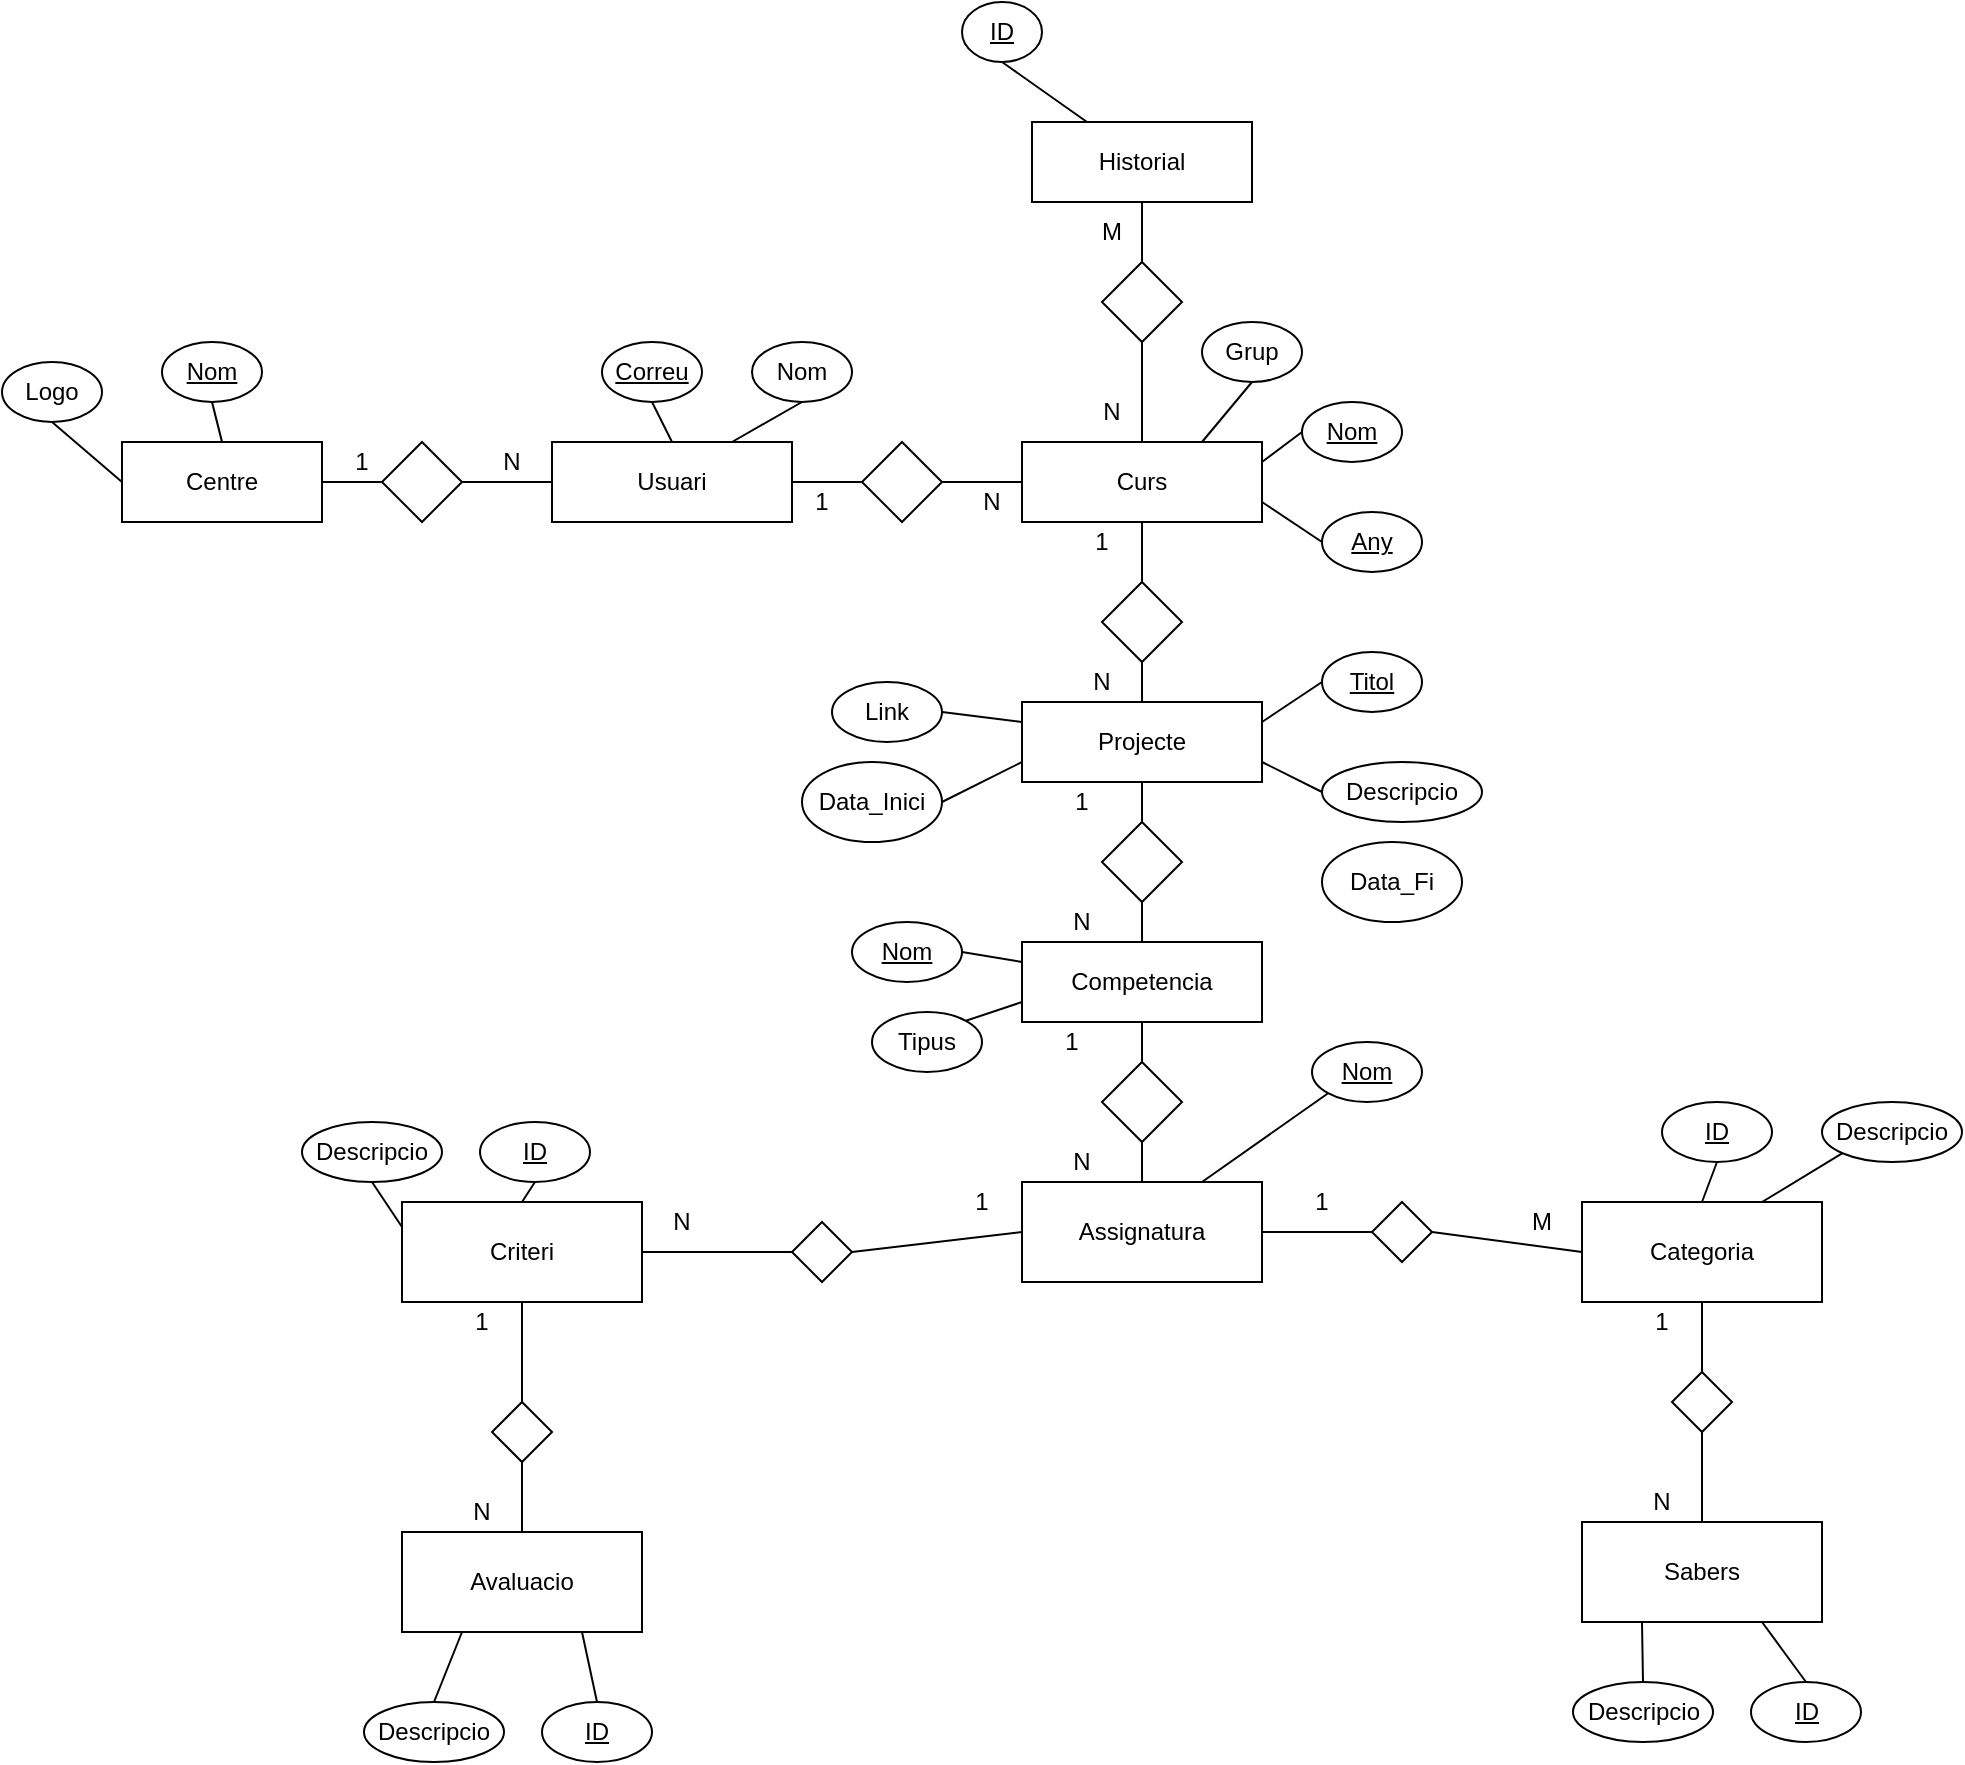 <mxfile version="24.7.17">
  <diagram name="Página-1" id="AopMpQJF8iIRznB7bOwr">
    <mxGraphModel grid="1" page="1" gridSize="10" guides="1" tooltips="1" connect="1" arrows="1" fold="1" pageScale="1" pageWidth="827" pageHeight="1169" math="0" shadow="0">
      <root>
        <mxCell id="0" />
        <mxCell id="1" parent="0" />
        <mxCell id="ZLKex6Dz4Ec29k2ysHHN-1" value="Centre" style="rounded=0;whiteSpace=wrap;html=1;" vertex="1" parent="1">
          <mxGeometry x="30" y="40" width="100" height="40" as="geometry" />
        </mxCell>
        <mxCell id="ZLKex6Dz4Ec29k2ysHHN-2" value="Curs" style="rounded=0;whiteSpace=wrap;html=1;" vertex="1" parent="1">
          <mxGeometry x="480" y="40" width="120" height="40" as="geometry" />
        </mxCell>
        <mxCell id="ZLKex6Dz4Ec29k2ysHHN-3" value="Projecte" style="rounded=0;whiteSpace=wrap;html=1;" vertex="1" parent="1">
          <mxGeometry x="480" y="170" width="120" height="40" as="geometry" />
        </mxCell>
        <mxCell id="ZLKex6Dz4Ec29k2ysHHN-4" value="Competencia" style="rounded=0;whiteSpace=wrap;html=1;" vertex="1" parent="1">
          <mxGeometry x="480" y="290" width="120" height="40" as="geometry" />
        </mxCell>
        <mxCell id="ZLKex6Dz4Ec29k2ysHHN-5" value="Assignatura" style="rounded=0;whiteSpace=wrap;html=1;" vertex="1" parent="1">
          <mxGeometry x="480" y="410" width="120" height="50" as="geometry" />
        </mxCell>
        <mxCell id="ZLKex6Dz4Ec29k2ysHHN-6" value="Criteri" style="rounded=0;whiteSpace=wrap;html=1;" vertex="1" parent="1">
          <mxGeometry x="170" y="420" width="120" height="50" as="geometry" />
        </mxCell>
        <mxCell id="ZLKex6Dz4Ec29k2ysHHN-7" value="Categoria" style="rounded=0;whiteSpace=wrap;html=1;" vertex="1" parent="1">
          <mxGeometry x="760" y="420" width="120" height="50" as="geometry" />
        </mxCell>
        <mxCell id="ZLKex6Dz4Ec29k2ysHHN-9" value="Avaluacio" style="rounded=0;whiteSpace=wrap;html=1;" vertex="1" parent="1">
          <mxGeometry x="170" y="585" width="120" height="50" as="geometry" />
        </mxCell>
        <mxCell id="ZLKex6Dz4Ec29k2ysHHN-10" value="Sabers" style="rounded=0;whiteSpace=wrap;html=1;" vertex="1" parent="1">
          <mxGeometry x="760" y="580" width="120" height="50" as="geometry" />
        </mxCell>
        <mxCell id="ZLKex6Dz4Ec29k2ysHHN-11" value="" style="rhombus;whiteSpace=wrap;html=1;" vertex="1" parent="1">
          <mxGeometry x="520" y="110" width="40" height="40" as="geometry" />
        </mxCell>
        <mxCell id="ZLKex6Dz4Ec29k2ysHHN-12" value="" style="endArrow=none;html=1;rounded=0;entryX=0.5;entryY=1;entryDx=0;entryDy=0;exitX=0.5;exitY=0;exitDx=0;exitDy=0;" edge="1" parent="1" source="ZLKex6Dz4Ec29k2ysHHN-11" target="ZLKex6Dz4Ec29k2ysHHN-2">
          <mxGeometry width="50" height="50" relative="1" as="geometry">
            <mxPoint x="440" y="160" as="sourcePoint" />
            <mxPoint x="490" y="110" as="targetPoint" />
          </mxGeometry>
        </mxCell>
        <mxCell id="ZLKex6Dz4Ec29k2ysHHN-13" value="" style="endArrow=none;html=1;rounded=0;entryX=0.5;entryY=1;entryDx=0;entryDy=0;exitX=0.5;exitY=0;exitDx=0;exitDy=0;" edge="1" parent="1" source="ZLKex6Dz4Ec29k2ysHHN-3" target="ZLKex6Dz4Ec29k2ysHHN-11">
          <mxGeometry width="50" height="50" relative="1" as="geometry">
            <mxPoint x="440" y="160" as="sourcePoint" />
            <mxPoint x="490" y="110" as="targetPoint" />
            <Array as="points">
              <mxPoint x="540" y="160" />
            </Array>
          </mxGeometry>
        </mxCell>
        <mxCell id="ZLKex6Dz4Ec29k2ysHHN-14" value="" style="rhombus;whiteSpace=wrap;html=1;" vertex="1" parent="1">
          <mxGeometry x="520" y="230" width="40" height="40" as="geometry" />
        </mxCell>
        <mxCell id="ZLKex6Dz4Ec29k2ysHHN-15" value="" style="endArrow=none;html=1;rounded=0;entryX=0.5;entryY=1;entryDx=0;entryDy=0;exitX=0.5;exitY=0;exitDx=0;exitDy=0;" edge="1" parent="1" source="ZLKex6Dz4Ec29k2ysHHN-14" target="ZLKex6Dz4Ec29k2ysHHN-3">
          <mxGeometry width="50" height="50" relative="1" as="geometry">
            <mxPoint x="550" y="180" as="sourcePoint" />
            <mxPoint x="550" y="150" as="targetPoint" />
            <Array as="points">
              <mxPoint x="540" y="230" />
            </Array>
          </mxGeometry>
        </mxCell>
        <mxCell id="ZLKex6Dz4Ec29k2ysHHN-16" value="" style="endArrow=none;html=1;rounded=0;entryX=0.5;entryY=1;entryDx=0;entryDy=0;exitX=0.5;exitY=0;exitDx=0;exitDy=0;" edge="1" parent="1" source="ZLKex6Dz4Ec29k2ysHHN-4" target="ZLKex6Dz4Ec29k2ysHHN-14">
          <mxGeometry width="50" height="50" relative="1" as="geometry">
            <mxPoint x="440" y="230" as="sourcePoint" />
            <mxPoint x="490" y="180" as="targetPoint" />
          </mxGeometry>
        </mxCell>
        <mxCell id="ZLKex6Dz4Ec29k2ysHHN-17" value="" style="rhombus;whiteSpace=wrap;html=1;" vertex="1" parent="1">
          <mxGeometry x="520" y="350" width="40" height="40" as="geometry" />
        </mxCell>
        <mxCell id="ZLKex6Dz4Ec29k2ysHHN-18" value="" style="endArrow=none;html=1;rounded=0;entryX=0.5;entryY=1;entryDx=0;entryDy=0;exitX=0.5;exitY=0;exitDx=0;exitDy=0;" edge="1" parent="1" source="ZLKex6Dz4Ec29k2ysHHN-17" target="ZLKex6Dz4Ec29k2ysHHN-4">
          <mxGeometry width="50" height="50" relative="1" as="geometry">
            <mxPoint x="440" y="440" as="sourcePoint" />
            <mxPoint x="490" y="390" as="targetPoint" />
          </mxGeometry>
        </mxCell>
        <mxCell id="ZLKex6Dz4Ec29k2ysHHN-19" value="" style="endArrow=none;html=1;rounded=0;entryX=0.5;entryY=1;entryDx=0;entryDy=0;exitX=0.5;exitY=0;exitDx=0;exitDy=0;" edge="1" parent="1" source="ZLKex6Dz4Ec29k2ysHHN-5" target="ZLKex6Dz4Ec29k2ysHHN-17">
          <mxGeometry width="50" height="50" relative="1" as="geometry">
            <mxPoint x="440" y="440" as="sourcePoint" />
            <mxPoint x="490" y="390" as="targetPoint" />
          </mxGeometry>
        </mxCell>
        <mxCell id="ZLKex6Dz4Ec29k2ysHHN-20" value="" style="rhombus;whiteSpace=wrap;html=1;" vertex="1" parent="1">
          <mxGeometry x="365" y="430" width="30" height="30" as="geometry" />
        </mxCell>
        <mxCell id="ZLKex6Dz4Ec29k2ysHHN-21" value="" style="endArrow=none;html=1;rounded=0;entryX=0;entryY=0.5;entryDx=0;entryDy=0;exitX=1;exitY=0.5;exitDx=0;exitDy=0;" edge="1" parent="1" source="ZLKex6Dz4Ec29k2ysHHN-20" target="ZLKex6Dz4Ec29k2ysHHN-5">
          <mxGeometry width="50" height="50" relative="1" as="geometry">
            <mxPoint x="440" y="510" as="sourcePoint" />
            <mxPoint x="490" y="460" as="targetPoint" />
          </mxGeometry>
        </mxCell>
        <mxCell id="ZLKex6Dz4Ec29k2ysHHN-22" value="" style="endArrow=none;html=1;rounded=0;entryX=0;entryY=0.5;entryDx=0;entryDy=0;exitX=1;exitY=0.5;exitDx=0;exitDy=0;" edge="1" parent="1" source="ZLKex6Dz4Ec29k2ysHHN-6" target="ZLKex6Dz4Ec29k2ysHHN-20">
          <mxGeometry width="50" height="50" relative="1" as="geometry">
            <mxPoint x="440" y="510" as="sourcePoint" />
            <mxPoint x="490" y="460" as="targetPoint" />
          </mxGeometry>
        </mxCell>
        <mxCell id="ZLKex6Dz4Ec29k2ysHHN-24" value="" style="endArrow=none;html=1;rounded=0;entryX=0.5;entryY=1;entryDx=0;entryDy=0;exitX=0.5;exitY=0;exitDx=0;exitDy=0;" edge="1" parent="1" source="ZLKex6Dz4Ec29k2ysHHN-25" target="ZLKex6Dz4Ec29k2ysHHN-6">
          <mxGeometry width="50" height="50" relative="1" as="geometry">
            <mxPoint x="290" y="590" as="sourcePoint" />
            <mxPoint x="340" y="540" as="targetPoint" />
          </mxGeometry>
        </mxCell>
        <mxCell id="ZLKex6Dz4Ec29k2ysHHN-25" value="" style="rhombus;whiteSpace=wrap;html=1;" vertex="1" parent="1">
          <mxGeometry x="215" y="520" width="30" height="30" as="geometry" />
        </mxCell>
        <mxCell id="ZLKex6Dz4Ec29k2ysHHN-26" value="" style="endArrow=none;html=1;rounded=0;entryX=0.5;entryY=1;entryDx=0;entryDy=0;exitX=0.5;exitY=0;exitDx=0;exitDy=0;" edge="1" parent="1" source="ZLKex6Dz4Ec29k2ysHHN-9" target="ZLKex6Dz4Ec29k2ysHHN-25">
          <mxGeometry width="50" height="50" relative="1" as="geometry">
            <mxPoint x="290" y="590" as="sourcePoint" />
            <mxPoint x="340" y="540" as="targetPoint" />
          </mxGeometry>
        </mxCell>
        <mxCell id="ZLKex6Dz4Ec29k2ysHHN-27" value="" style="rhombus;whiteSpace=wrap;html=1;" vertex="1" parent="1">
          <mxGeometry x="805" y="505" width="30" height="30" as="geometry" />
        </mxCell>
        <mxCell id="ZLKex6Dz4Ec29k2ysHHN-28" value="" style="endArrow=none;html=1;rounded=0;entryX=0.5;entryY=1;entryDx=0;entryDy=0;exitX=0.5;exitY=0;exitDx=0;exitDy=0;" edge="1" parent="1" source="ZLKex6Dz4Ec29k2ysHHN-27" target="ZLKex6Dz4Ec29k2ysHHN-7">
          <mxGeometry width="50" height="50" relative="1" as="geometry">
            <mxPoint x="540" y="590" as="sourcePoint" />
            <mxPoint x="590" y="540" as="targetPoint" />
          </mxGeometry>
        </mxCell>
        <mxCell id="ZLKex6Dz4Ec29k2ysHHN-29" value="" style="endArrow=none;html=1;rounded=0;entryX=0.5;entryY=1;entryDx=0;entryDy=0;exitX=0.5;exitY=0;exitDx=0;exitDy=0;" edge="1" parent="1" source="ZLKex6Dz4Ec29k2ysHHN-10" target="ZLKex6Dz4Ec29k2ysHHN-27">
          <mxGeometry width="50" height="50" relative="1" as="geometry">
            <mxPoint x="540" y="590" as="sourcePoint" />
            <mxPoint x="590" y="540" as="targetPoint" />
          </mxGeometry>
        </mxCell>
        <mxCell id="ZLKex6Dz4Ec29k2ysHHN-30" value="1" style="text;html=1;align=center;verticalAlign=middle;whiteSpace=wrap;rounded=0;" vertex="1" parent="1">
          <mxGeometry x="500" y="80" width="40" height="20" as="geometry" />
        </mxCell>
        <mxCell id="ZLKex6Dz4Ec29k2ysHHN-31" value="N" style="text;html=1;align=center;verticalAlign=middle;whiteSpace=wrap;rounded=0;" vertex="1" parent="1">
          <mxGeometry x="500" y="150" width="40" height="20" as="geometry" />
        </mxCell>
        <mxCell id="ZLKex6Dz4Ec29k2ysHHN-32" value="1" style="text;html=1;align=center;verticalAlign=middle;whiteSpace=wrap;rounded=0;" vertex="1" parent="1">
          <mxGeometry x="490" y="210" width="40" height="20" as="geometry" />
        </mxCell>
        <mxCell id="ZLKex6Dz4Ec29k2ysHHN-33" value="N" style="text;html=1;align=center;verticalAlign=middle;whiteSpace=wrap;rounded=0;" vertex="1" parent="1">
          <mxGeometry x="490" y="270" width="40" height="20" as="geometry" />
        </mxCell>
        <mxCell id="ZLKex6Dz4Ec29k2ysHHN-34" value="1" style="text;html=1;align=center;verticalAlign=middle;whiteSpace=wrap;rounded=0;" vertex="1" parent="1">
          <mxGeometry x="485" y="330" width="40" height="20" as="geometry" />
        </mxCell>
        <mxCell id="ZLKex6Dz4Ec29k2ysHHN-35" value="N" style="text;html=1;align=center;verticalAlign=middle;whiteSpace=wrap;rounded=0;" vertex="1" parent="1">
          <mxGeometry x="490" y="390" width="40" height="20" as="geometry" />
        </mxCell>
        <mxCell id="ZLKex6Dz4Ec29k2ysHHN-36" value="1" style="text;html=1;align=center;verticalAlign=middle;whiteSpace=wrap;rounded=0;" vertex="1" parent="1">
          <mxGeometry x="440" y="410" width="40" height="20" as="geometry" />
        </mxCell>
        <mxCell id="ZLKex6Dz4Ec29k2ysHHN-37" value="N" style="text;html=1;align=center;verticalAlign=middle;whiteSpace=wrap;rounded=0;" vertex="1" parent="1">
          <mxGeometry x="290" y="420" width="40" height="20" as="geometry" />
        </mxCell>
        <mxCell id="ZLKex6Dz4Ec29k2ysHHN-38" value="M" style="text;html=1;align=center;verticalAlign=middle;whiteSpace=wrap;rounded=0;" vertex="1" parent="1">
          <mxGeometry x="720" y="420" width="40" height="20" as="geometry" />
        </mxCell>
        <mxCell id="ZLKex6Dz4Ec29k2ysHHN-39" value="1" style="text;html=1;align=center;verticalAlign=middle;whiteSpace=wrap;rounded=0;" vertex="1" parent="1">
          <mxGeometry x="780" y="470" width="40" height="20" as="geometry" />
        </mxCell>
        <mxCell id="ZLKex6Dz4Ec29k2ysHHN-40" value="N" style="text;html=1;align=center;verticalAlign=middle;whiteSpace=wrap;rounded=0;" vertex="1" parent="1">
          <mxGeometry x="780" y="560" width="40" height="20" as="geometry" />
        </mxCell>
        <mxCell id="ZLKex6Dz4Ec29k2ysHHN-41" value="N" style="text;html=1;align=center;verticalAlign=middle;whiteSpace=wrap;rounded=0;" vertex="1" parent="1">
          <mxGeometry x="190" y="565" width="40" height="20" as="geometry" />
        </mxCell>
        <mxCell id="ZLKex6Dz4Ec29k2ysHHN-42" value="1" style="text;html=1;align=center;verticalAlign=middle;whiteSpace=wrap;rounded=0;" vertex="1" parent="1">
          <mxGeometry x="190" y="470" width="40" height="20" as="geometry" />
        </mxCell>
        <mxCell id="ZLKex6Dz4Ec29k2ysHHN-43" value="&lt;u&gt;Nom&lt;/u&gt;" style="ellipse;whiteSpace=wrap;html=1;" vertex="1" parent="1">
          <mxGeometry x="620" y="20" width="50" height="30" as="geometry" />
        </mxCell>
        <mxCell id="ZLKex6Dz4Ec29k2ysHHN-44" value="&lt;u&gt;Any&lt;/u&gt;" style="ellipse;whiteSpace=wrap;html=1;" vertex="1" parent="1">
          <mxGeometry x="630" y="75" width="50" height="30" as="geometry" />
        </mxCell>
        <mxCell id="ZLKex6Dz4Ec29k2ysHHN-45" value="&lt;u&gt;Titol&lt;/u&gt;" style="ellipse;whiteSpace=wrap;html=1;" vertex="1" parent="1">
          <mxGeometry x="630" y="145" width="50" height="30" as="geometry" />
        </mxCell>
        <mxCell id="ZLKex6Dz4Ec29k2ysHHN-46" value="Descripcio" style="ellipse;whiteSpace=wrap;html=1;" vertex="1" parent="1">
          <mxGeometry x="630" y="200" width="80" height="30" as="geometry" />
        </mxCell>
        <mxCell id="ZLKex6Dz4Ec29k2ysHHN-47" value="Link" style="ellipse;whiteSpace=wrap;html=1;" vertex="1" parent="1">
          <mxGeometry x="385" y="160" width="55" height="30" as="geometry" />
        </mxCell>
        <mxCell id="ZLKex6Dz4Ec29k2ysHHN-48" value="Data_Inici" style="ellipse;whiteSpace=wrap;html=1;" vertex="1" parent="1">
          <mxGeometry x="370" y="200" width="70" height="40" as="geometry" />
        </mxCell>
        <mxCell id="ZLKex6Dz4Ec29k2ysHHN-49" value="Data_Fi" style="ellipse;whiteSpace=wrap;html=1;" vertex="1" parent="1">
          <mxGeometry x="630" y="240" width="70" height="40" as="geometry" />
        </mxCell>
        <mxCell id="ZLKex6Dz4Ec29k2ysHHN-50" value="&lt;u&gt;Nom&lt;/u&gt;" style="ellipse;whiteSpace=wrap;html=1;" vertex="1" parent="1">
          <mxGeometry x="395" y="280" width="55" height="30" as="geometry" />
        </mxCell>
        <mxCell id="ZLKex6Dz4Ec29k2ysHHN-51" value="Usuari" style="rounded=0;whiteSpace=wrap;html=1;" vertex="1" parent="1">
          <mxGeometry x="245" y="40" width="120" height="40" as="geometry" />
        </mxCell>
        <mxCell id="ZLKex6Dz4Ec29k2ysHHN-52" value="&lt;u&gt;Correu&lt;/u&gt;" style="ellipse;whiteSpace=wrap;html=1;" vertex="1" parent="1">
          <mxGeometry x="270" y="-10" width="50" height="30" as="geometry" />
        </mxCell>
        <mxCell id="ZLKex6Dz4Ec29k2ysHHN-53" value="Nom" style="ellipse;whiteSpace=wrap;html=1;" vertex="1" parent="1">
          <mxGeometry x="345" y="-10" width="50" height="30" as="geometry" />
        </mxCell>
        <mxCell id="ZLKex6Dz4Ec29k2ysHHN-54" value="" style="rhombus;whiteSpace=wrap;html=1;" vertex="1" parent="1">
          <mxGeometry x="400" y="40" width="40" height="40" as="geometry" />
        </mxCell>
        <mxCell id="ZLKex6Dz4Ec29k2ysHHN-55" value="" style="endArrow=none;html=1;rounded=0;entryX=1;entryY=0.5;entryDx=0;entryDy=0;exitX=0;exitY=0.5;exitDx=0;exitDy=0;" edge="1" parent="1" source="ZLKex6Dz4Ec29k2ysHHN-54" target="ZLKex6Dz4Ec29k2ysHHN-51">
          <mxGeometry width="50" height="50" relative="1" as="geometry">
            <mxPoint x="440" y="110" as="sourcePoint" />
            <mxPoint x="490" y="60" as="targetPoint" />
          </mxGeometry>
        </mxCell>
        <mxCell id="ZLKex6Dz4Ec29k2ysHHN-56" value="" style="endArrow=none;html=1;rounded=0;entryX=1;entryY=0.5;entryDx=0;entryDy=0;exitX=0;exitY=0.5;exitDx=0;exitDy=0;" edge="1" parent="1" source="ZLKex6Dz4Ec29k2ysHHN-2" target="ZLKex6Dz4Ec29k2ysHHN-54">
          <mxGeometry width="50" height="50" relative="1" as="geometry">
            <mxPoint x="440" y="110" as="sourcePoint" />
            <mxPoint x="490" y="60" as="targetPoint" />
          </mxGeometry>
        </mxCell>
        <mxCell id="ZLKex6Dz4Ec29k2ysHHN-57" value="1" style="text;html=1;align=center;verticalAlign=middle;whiteSpace=wrap;rounded=0;" vertex="1" parent="1">
          <mxGeometry x="360" y="60" width="40" height="20" as="geometry" />
        </mxCell>
        <mxCell id="ZLKex6Dz4Ec29k2ysHHN-58" value="N" style="text;html=1;align=center;verticalAlign=middle;whiteSpace=wrap;rounded=0;" vertex="1" parent="1">
          <mxGeometry x="445" y="60" width="40" height="20" as="geometry" />
        </mxCell>
        <mxCell id="ZLKex6Dz4Ec29k2ysHHN-59" value="Tipus" style="ellipse;whiteSpace=wrap;html=1;" vertex="1" parent="1">
          <mxGeometry x="405" y="325" width="55" height="30" as="geometry" />
        </mxCell>
        <mxCell id="ZLKex6Dz4Ec29k2ysHHN-60" value="&lt;u&gt;Nom&lt;/u&gt;" style="ellipse;whiteSpace=wrap;html=1;" vertex="1" parent="1">
          <mxGeometry x="625" y="340" width="55" height="30" as="geometry" />
        </mxCell>
        <mxCell id="ZLKex6Dz4Ec29k2ysHHN-61" value="&lt;u&gt;ID&lt;/u&gt;" style="ellipse;whiteSpace=wrap;html=1;" vertex="1" parent="1">
          <mxGeometry x="209" y="380" width="55" height="30" as="geometry" />
        </mxCell>
        <mxCell id="ZLKex6Dz4Ec29k2ysHHN-62" value="Descripcio" style="ellipse;whiteSpace=wrap;html=1;" vertex="1" parent="1">
          <mxGeometry x="120" y="380" width="70" height="30" as="geometry" />
        </mxCell>
        <mxCell id="ZLKex6Dz4Ec29k2ysHHN-63" value="&lt;u&gt;ID&lt;/u&gt;" style="ellipse;whiteSpace=wrap;html=1;" vertex="1" parent="1">
          <mxGeometry x="800" y="370" width="55" height="30" as="geometry" />
        </mxCell>
        <mxCell id="ZLKex6Dz4Ec29k2ysHHN-64" value="Descripcio" style="ellipse;whiteSpace=wrap;html=1;" vertex="1" parent="1">
          <mxGeometry x="880" y="370" width="70" height="30" as="geometry" />
        </mxCell>
        <mxCell id="ZLKex6Dz4Ec29k2ysHHN-65" value="&lt;u&gt;ID&lt;/u&gt;" style="ellipse;whiteSpace=wrap;html=1;" vertex="1" parent="1">
          <mxGeometry x="240" y="670" width="55" height="30" as="geometry" />
        </mxCell>
        <mxCell id="ZLKex6Dz4Ec29k2ysHHN-66" value="Descripcio" style="ellipse;whiteSpace=wrap;html=1;" vertex="1" parent="1">
          <mxGeometry x="151" y="670" width="70" height="30" as="geometry" />
        </mxCell>
        <mxCell id="ZLKex6Dz4Ec29k2ysHHN-67" value="&lt;u&gt;ID&lt;/u&gt;" style="ellipse;whiteSpace=wrap;html=1;" vertex="1" parent="1">
          <mxGeometry x="844.5" y="660" width="55" height="30" as="geometry" />
        </mxCell>
        <mxCell id="ZLKex6Dz4Ec29k2ysHHN-68" value="Descripcio" style="ellipse;whiteSpace=wrap;html=1;" vertex="1" parent="1">
          <mxGeometry x="755.5" y="660" width="70" height="30" as="geometry" />
        </mxCell>
        <mxCell id="ZLKex6Dz4Ec29k2ysHHN-69" value="" style="endArrow=none;html=1;rounded=0;entryX=0.5;entryY=1;entryDx=0;entryDy=0;exitX=0.5;exitY=0;exitDx=0;exitDy=0;" edge="1" parent="1" source="ZLKex6Dz4Ec29k2ysHHN-51" target="ZLKex6Dz4Ec29k2ysHHN-52">
          <mxGeometry width="50" height="50" relative="1" as="geometry">
            <mxPoint x="440" y="40" as="sourcePoint" />
            <mxPoint x="490" y="-10" as="targetPoint" />
          </mxGeometry>
        </mxCell>
        <mxCell id="ZLKex6Dz4Ec29k2ysHHN-70" value="" style="endArrow=none;html=1;rounded=0;entryX=0.5;entryY=1;entryDx=0;entryDy=0;exitX=0.75;exitY=0;exitDx=0;exitDy=0;" edge="1" parent="1" source="ZLKex6Dz4Ec29k2ysHHN-51" target="ZLKex6Dz4Ec29k2ysHHN-53">
          <mxGeometry width="50" height="50" relative="1" as="geometry">
            <mxPoint x="440" y="40" as="sourcePoint" />
            <mxPoint x="490" y="-10" as="targetPoint" />
          </mxGeometry>
        </mxCell>
        <mxCell id="ZLKex6Dz4Ec29k2ysHHN-71" value="" style="endArrow=none;html=1;rounded=0;entryX=0;entryY=0.5;entryDx=0;entryDy=0;exitX=1;exitY=0.25;exitDx=0;exitDy=0;" edge="1" parent="1" source="ZLKex6Dz4Ec29k2ysHHN-2" target="ZLKex6Dz4Ec29k2ysHHN-43">
          <mxGeometry width="50" height="50" relative="1" as="geometry">
            <mxPoint x="440" y="180" as="sourcePoint" />
            <mxPoint x="490" y="130" as="targetPoint" />
          </mxGeometry>
        </mxCell>
        <mxCell id="ZLKex6Dz4Ec29k2ysHHN-72" value="" style="endArrow=none;html=1;rounded=0;entryX=0;entryY=0.5;entryDx=0;entryDy=0;exitX=1;exitY=0.75;exitDx=0;exitDy=0;" edge="1" parent="1" source="ZLKex6Dz4Ec29k2ysHHN-2" target="ZLKex6Dz4Ec29k2ysHHN-44">
          <mxGeometry width="50" height="50" relative="1" as="geometry">
            <mxPoint x="440" y="180" as="sourcePoint" />
            <mxPoint x="490" y="130" as="targetPoint" />
          </mxGeometry>
        </mxCell>
        <mxCell id="ZLKex6Dz4Ec29k2ysHHN-73" value="" style="endArrow=none;html=1;rounded=0;entryX=0;entryY=0.5;entryDx=0;entryDy=0;exitX=1;exitY=0.25;exitDx=0;exitDy=0;" edge="1" parent="1" source="ZLKex6Dz4Ec29k2ysHHN-3" target="ZLKex6Dz4Ec29k2ysHHN-45">
          <mxGeometry width="50" height="50" relative="1" as="geometry">
            <mxPoint x="440" y="180" as="sourcePoint" />
            <mxPoint x="490" y="130" as="targetPoint" />
          </mxGeometry>
        </mxCell>
        <mxCell id="ZLKex6Dz4Ec29k2ysHHN-74" value="Grup" style="ellipse;whiteSpace=wrap;html=1;" vertex="1" parent="1">
          <mxGeometry x="570" y="-20" width="50" height="30" as="geometry" />
        </mxCell>
        <mxCell id="ZLKex6Dz4Ec29k2ysHHN-75" value="" style="endArrow=none;html=1;rounded=0;entryX=0.5;entryY=1;entryDx=0;entryDy=0;exitX=0.75;exitY=0;exitDx=0;exitDy=0;" edge="1" parent="1" source="ZLKex6Dz4Ec29k2ysHHN-2" target="ZLKex6Dz4Ec29k2ysHHN-74">
          <mxGeometry width="50" height="50" relative="1" as="geometry">
            <mxPoint x="440" y="180" as="sourcePoint" />
            <mxPoint x="490" y="130" as="targetPoint" />
          </mxGeometry>
        </mxCell>
        <mxCell id="ZLKex6Dz4Ec29k2ysHHN-76" value="" style="rhombus;whiteSpace=wrap;html=1;" vertex="1" parent="1">
          <mxGeometry x="160" y="40" width="40" height="40" as="geometry" />
        </mxCell>
        <mxCell id="ZLKex6Dz4Ec29k2ysHHN-77" value="" style="endArrow=none;html=1;rounded=0;entryX=1;entryY=0.5;entryDx=0;entryDy=0;exitX=0;exitY=0.25;exitDx=0;exitDy=0;" edge="1" parent="1" source="ZLKex6Dz4Ec29k2ysHHN-3" target="ZLKex6Dz4Ec29k2ysHHN-47">
          <mxGeometry width="50" height="50" relative="1" as="geometry">
            <mxPoint x="440" y="250" as="sourcePoint" />
            <mxPoint x="490" y="200" as="targetPoint" />
          </mxGeometry>
        </mxCell>
        <mxCell id="ZLKex6Dz4Ec29k2ysHHN-78" value="" style="endArrow=none;html=1;rounded=0;entryX=0;entryY=0.5;entryDx=0;entryDy=0;exitX=1;exitY=0.75;exitDx=0;exitDy=0;" edge="1" parent="1" source="ZLKex6Dz4Ec29k2ysHHN-3" target="ZLKex6Dz4Ec29k2ysHHN-46">
          <mxGeometry width="50" height="50" relative="1" as="geometry">
            <mxPoint x="440" y="250" as="sourcePoint" />
            <mxPoint x="490" y="200" as="targetPoint" />
          </mxGeometry>
        </mxCell>
        <mxCell id="ZLKex6Dz4Ec29k2ysHHN-79" value="" style="endArrow=none;html=1;rounded=0;entryX=0;entryY=0.75;entryDx=0;entryDy=0;exitX=1;exitY=0.5;exitDx=0;exitDy=0;" edge="1" parent="1" source="ZLKex6Dz4Ec29k2ysHHN-48" target="ZLKex6Dz4Ec29k2ysHHN-3">
          <mxGeometry width="50" height="50" relative="1" as="geometry">
            <mxPoint x="440" y="320" as="sourcePoint" />
            <mxPoint x="490" y="270" as="targetPoint" />
          </mxGeometry>
        </mxCell>
        <mxCell id="ZLKex6Dz4Ec29k2ysHHN-80" value="" style="endArrow=none;html=1;rounded=0;entryX=0;entryY=1;entryDx=0;entryDy=0;exitX=0.75;exitY=0;exitDx=0;exitDy=0;" edge="1" parent="1" source="ZLKex6Dz4Ec29k2ysHHN-5" target="ZLKex6Dz4Ec29k2ysHHN-60">
          <mxGeometry width="50" height="50" relative="1" as="geometry">
            <mxPoint x="440" y="590" as="sourcePoint" />
            <mxPoint x="490" y="540" as="targetPoint" />
          </mxGeometry>
        </mxCell>
        <mxCell id="ZLKex6Dz4Ec29k2ysHHN-81" value="" style="endArrow=none;html=1;rounded=0;entryX=0.5;entryY=1;entryDx=0;entryDy=0;exitX=0;exitY=0.25;exitDx=0;exitDy=0;" edge="1" parent="1" source="ZLKex6Dz4Ec29k2ysHHN-6" target="ZLKex6Dz4Ec29k2ysHHN-62">
          <mxGeometry width="50" height="50" relative="1" as="geometry">
            <mxPoint x="290" y="480" as="sourcePoint" />
            <mxPoint x="340" y="430" as="targetPoint" />
          </mxGeometry>
        </mxCell>
        <mxCell id="ZLKex6Dz4Ec29k2ysHHN-82" value="" style="endArrow=none;html=1;rounded=0;entryX=0.5;entryY=1;entryDx=0;entryDy=0;exitX=0.5;exitY=0;exitDx=0;exitDy=0;" edge="1" parent="1" source="ZLKex6Dz4Ec29k2ysHHN-6" target="ZLKex6Dz4Ec29k2ysHHN-61">
          <mxGeometry width="50" height="50" relative="1" as="geometry">
            <mxPoint x="290" y="480" as="sourcePoint" />
            <mxPoint x="340" y="430" as="targetPoint" />
          </mxGeometry>
        </mxCell>
        <mxCell id="ZLKex6Dz4Ec29k2ysHHN-83" value="" style="endArrow=none;html=1;rounded=0;entryX=0.5;entryY=1;entryDx=0;entryDy=0;exitX=0.5;exitY=0;exitDx=0;exitDy=0;" edge="1" parent="1" source="ZLKex6Dz4Ec29k2ysHHN-7" target="ZLKex6Dz4Ec29k2ysHHN-63">
          <mxGeometry width="50" height="50" relative="1" as="geometry">
            <mxPoint x="540" y="480" as="sourcePoint" />
            <mxPoint x="590" y="430" as="targetPoint" />
          </mxGeometry>
        </mxCell>
        <mxCell id="ZLKex6Dz4Ec29k2ysHHN-84" value="" style="endArrow=none;html=1;rounded=0;entryX=0;entryY=1;entryDx=0;entryDy=0;exitX=0.75;exitY=0;exitDx=0;exitDy=0;" edge="1" parent="1" source="ZLKex6Dz4Ec29k2ysHHN-7" target="ZLKex6Dz4Ec29k2ysHHN-64">
          <mxGeometry width="50" height="50" relative="1" as="geometry">
            <mxPoint x="540" y="480" as="sourcePoint" />
            <mxPoint x="590" y="430" as="targetPoint" />
          </mxGeometry>
        </mxCell>
        <mxCell id="ZLKex6Dz4Ec29k2ysHHN-85" value="" style="endArrow=none;html=1;rounded=0;entryX=0.5;entryY=0;entryDx=0;entryDy=0;exitX=0.25;exitY=1;exitDx=0;exitDy=0;" edge="1" parent="1" source="ZLKex6Dz4Ec29k2ysHHN-9" target="ZLKex6Dz4Ec29k2ysHHN-66">
          <mxGeometry width="50" height="50" relative="1" as="geometry">
            <mxPoint x="290" y="610" as="sourcePoint" />
            <mxPoint x="340" y="560" as="targetPoint" />
          </mxGeometry>
        </mxCell>
        <mxCell id="ZLKex6Dz4Ec29k2ysHHN-86" value="" style="endArrow=none;html=1;rounded=0;entryX=1;entryY=0.5;entryDx=0;entryDy=0;exitX=0;exitY=0.5;exitDx=0;exitDy=0;" edge="1" parent="1" source="ZLKex6Dz4Ec29k2ysHHN-51" target="ZLKex6Dz4Ec29k2ysHHN-76">
          <mxGeometry width="50" height="50" relative="1" as="geometry">
            <mxPoint x="440" y="40" as="sourcePoint" />
            <mxPoint x="490" y="-10" as="targetPoint" />
          </mxGeometry>
        </mxCell>
        <mxCell id="ZLKex6Dz4Ec29k2ysHHN-87" value="" style="endArrow=none;html=1;rounded=0;entryX=1;entryY=0.5;entryDx=0;entryDy=0;exitX=0;exitY=0.5;exitDx=0;exitDy=0;" edge="1" parent="1" source="ZLKex6Dz4Ec29k2ysHHN-76" target="ZLKex6Dz4Ec29k2ysHHN-1">
          <mxGeometry width="50" height="50" relative="1" as="geometry">
            <mxPoint x="440" y="40" as="sourcePoint" />
            <mxPoint x="490" y="-10" as="targetPoint" />
          </mxGeometry>
        </mxCell>
        <mxCell id="ZLKex6Dz4Ec29k2ysHHN-88" value="" style="endArrow=none;html=1;rounded=0;entryX=0.75;entryY=1;entryDx=0;entryDy=0;exitX=0.5;exitY=0;exitDx=0;exitDy=0;" edge="1" parent="1" source="ZLKex6Dz4Ec29k2ysHHN-65" target="ZLKex6Dz4Ec29k2ysHHN-9">
          <mxGeometry width="50" height="50" relative="1" as="geometry">
            <mxPoint x="200" y="610" as="sourcePoint" />
            <mxPoint x="250" y="560" as="targetPoint" />
          </mxGeometry>
        </mxCell>
        <mxCell id="ZLKex6Dz4Ec29k2ysHHN-89" value="" style="endArrow=none;html=1;rounded=0;entryX=0.75;entryY=1;entryDx=0;entryDy=0;exitX=0.5;exitY=0;exitDx=0;exitDy=0;" edge="1" parent="1" source="ZLKex6Dz4Ec29k2ysHHN-67" target="ZLKex6Dz4Ec29k2ysHHN-10">
          <mxGeometry width="50" height="50" relative="1" as="geometry">
            <mxPoint x="700" y="610" as="sourcePoint" />
            <mxPoint x="750" y="560" as="targetPoint" />
          </mxGeometry>
        </mxCell>
        <mxCell id="ZLKex6Dz4Ec29k2ysHHN-91" value="" style="endArrow=none;html=1;rounded=0;entryX=0.25;entryY=1;entryDx=0;entryDy=0;exitX=0.5;exitY=0;exitDx=0;exitDy=0;" edge="1" parent="1" source="ZLKex6Dz4Ec29k2ysHHN-68" target="ZLKex6Dz4Ec29k2ysHHN-10">
          <mxGeometry width="50" height="50" relative="1" as="geometry">
            <mxPoint x="700" y="610" as="sourcePoint" />
            <mxPoint x="750" y="560" as="targetPoint" />
          </mxGeometry>
        </mxCell>
        <mxCell id="ZLKex6Dz4Ec29k2ysHHN-92" value="&lt;u&gt;Nom&lt;/u&gt;" style="ellipse;whiteSpace=wrap;html=1;" vertex="1" parent="1">
          <mxGeometry x="50" y="-10" width="50" height="30" as="geometry" />
        </mxCell>
        <mxCell id="ZLKex6Dz4Ec29k2ysHHN-93" value="Logo" style="ellipse;whiteSpace=wrap;html=1;" vertex="1" parent="1">
          <mxGeometry x="-30" width="50" height="30" as="geometry" />
        </mxCell>
        <mxCell id="ZLKex6Dz4Ec29k2ysHHN-94" value="" style="endArrow=none;html=1;rounded=0;entryX=0.5;entryY=1;entryDx=0;entryDy=0;exitX=0.5;exitY=0;exitDx=0;exitDy=0;" edge="1" parent="1" source="ZLKex6Dz4Ec29k2ysHHN-1" target="ZLKex6Dz4Ec29k2ysHHN-92">
          <mxGeometry width="50" height="50" relative="1" as="geometry">
            <mxPoint x="250" y="60" as="sourcePoint" />
            <mxPoint x="300" y="10" as="targetPoint" />
          </mxGeometry>
        </mxCell>
        <mxCell id="ZLKex6Dz4Ec29k2ysHHN-95" value="" style="endArrow=none;html=1;rounded=0;entryX=0.5;entryY=1;entryDx=0;entryDy=0;exitX=0;exitY=0.5;exitDx=0;exitDy=0;" edge="1" parent="1" source="ZLKex6Dz4Ec29k2ysHHN-1" target="ZLKex6Dz4Ec29k2ysHHN-93">
          <mxGeometry width="50" height="50" relative="1" as="geometry">
            <mxPoint x="250" y="60" as="sourcePoint" />
            <mxPoint x="300" y="10" as="targetPoint" />
          </mxGeometry>
        </mxCell>
        <mxCell id="ZLKex6Dz4Ec29k2ysHHN-99" value="Historial" style="rounded=0;whiteSpace=wrap;html=1;" vertex="1" parent="1">
          <mxGeometry x="485" y="-120" width="110" height="40" as="geometry" />
        </mxCell>
        <mxCell id="ZLKex6Dz4Ec29k2ysHHN-100" value="" style="rhombus;whiteSpace=wrap;html=1;" vertex="1" parent="1">
          <mxGeometry x="520" y="-50" width="40" height="40" as="geometry" />
        </mxCell>
        <mxCell id="ZLKex6Dz4Ec29k2ysHHN-101" value="" style="endArrow=none;html=1;rounded=0;entryX=0.5;entryY=1;entryDx=0;entryDy=0;exitX=0.5;exitY=0;exitDx=0;exitDy=0;" edge="1" parent="1" source="ZLKex6Dz4Ec29k2ysHHN-100" target="ZLKex6Dz4Ec29k2ysHHN-99">
          <mxGeometry width="50" height="50" relative="1" as="geometry">
            <mxPoint x="440" y="10" as="sourcePoint" />
            <mxPoint x="490" y="-40" as="targetPoint" />
          </mxGeometry>
        </mxCell>
        <mxCell id="ZLKex6Dz4Ec29k2ysHHN-102" value="" style="endArrow=none;html=1;rounded=0;entryX=0.5;entryY=1;entryDx=0;entryDy=0;exitX=0.5;exitY=0;exitDx=0;exitDy=0;" edge="1" parent="1" source="ZLKex6Dz4Ec29k2ysHHN-2" target="ZLKex6Dz4Ec29k2ysHHN-100">
          <mxGeometry width="50" height="50" relative="1" as="geometry">
            <mxPoint x="440" y="10" as="sourcePoint" />
            <mxPoint x="490" y="-40" as="targetPoint" />
          </mxGeometry>
        </mxCell>
        <mxCell id="ZLKex6Dz4Ec29k2ysHHN-103" value="N" style="text;html=1;align=center;verticalAlign=middle;whiteSpace=wrap;rounded=0;" vertex="1" parent="1">
          <mxGeometry x="495" y="10" width="60" height="30" as="geometry" />
        </mxCell>
        <mxCell id="ZLKex6Dz4Ec29k2ysHHN-104" value="M" style="text;html=1;align=center;verticalAlign=middle;whiteSpace=wrap;rounded=0;" vertex="1" parent="1">
          <mxGeometry x="495" y="-80" width="60" height="30" as="geometry" />
        </mxCell>
        <mxCell id="ZLKex6Dz4Ec29k2ysHHN-105" value="" style="endArrow=none;html=1;rounded=0;entryX=0;entryY=0.25;entryDx=0;entryDy=0;exitX=1;exitY=0.5;exitDx=0;exitDy=0;" edge="1" parent="1" source="ZLKex6Dz4Ec29k2ysHHN-50" target="ZLKex6Dz4Ec29k2ysHHN-4">
          <mxGeometry width="50" height="50" relative="1" as="geometry">
            <mxPoint x="260" y="240" as="sourcePoint" />
            <mxPoint x="310" y="190" as="targetPoint" />
          </mxGeometry>
        </mxCell>
        <mxCell id="ZLKex6Dz4Ec29k2ysHHN-106" value="" style="endArrow=none;html=1;rounded=0;entryX=0;entryY=0.75;entryDx=0;entryDy=0;exitX=1;exitY=0;exitDx=0;exitDy=0;" edge="1" parent="1" source="ZLKex6Dz4Ec29k2ysHHN-59" target="ZLKex6Dz4Ec29k2ysHHN-4">
          <mxGeometry width="50" height="50" relative="1" as="geometry">
            <mxPoint x="260" y="240" as="sourcePoint" />
            <mxPoint x="310" y="190" as="targetPoint" />
          </mxGeometry>
        </mxCell>
        <mxCell id="JDL7LSpFNBDPE97cBxDJ-1" value="&lt;u&gt;ID&lt;/u&gt;" style="ellipse;whiteSpace=wrap;html=1;" vertex="1" parent="1">
          <mxGeometry x="450" y="-180" width="40" height="30" as="geometry" />
        </mxCell>
        <mxCell id="JDL7LSpFNBDPE97cBxDJ-2" value="" style="endArrow=none;html=1;rounded=0;entryX=0.5;entryY=1;entryDx=0;entryDy=0;exitX=0.25;exitY=0;exitDx=0;exitDy=0;" edge="1" parent="1" source="ZLKex6Dz4Ec29k2ysHHN-99" target="JDL7LSpFNBDPE97cBxDJ-1">
          <mxGeometry width="50" height="50" relative="1" as="geometry">
            <mxPoint x="280" y="160" as="sourcePoint" />
            <mxPoint x="330" y="110" as="targetPoint" />
          </mxGeometry>
        </mxCell>
        <mxCell id="JDL7LSpFNBDPE97cBxDJ-5" value="" style="rhombus;whiteSpace=wrap;html=1;" vertex="1" parent="1">
          <mxGeometry x="655" y="420" width="30" height="30" as="geometry" />
        </mxCell>
        <mxCell id="JDL7LSpFNBDPE97cBxDJ-6" value="1" style="text;html=1;align=center;verticalAlign=middle;whiteSpace=wrap;rounded=0;" vertex="1" parent="1">
          <mxGeometry x="610" y="410" width="40" height="20" as="geometry" />
        </mxCell>
        <mxCell id="JDL7LSpFNBDPE97cBxDJ-7" value="" style="endArrow=none;html=1;rounded=0;entryX=0;entryY=0.5;entryDx=0;entryDy=0;exitX=1;exitY=0.5;exitDx=0;exitDy=0;" edge="1" parent="1" source="ZLKex6Dz4Ec29k2ysHHN-5" target="JDL7LSpFNBDPE97cBxDJ-5">
          <mxGeometry width="50" height="50" relative="1" as="geometry">
            <mxPoint x="410" y="540" as="sourcePoint" />
            <mxPoint x="460" y="490" as="targetPoint" />
          </mxGeometry>
        </mxCell>
        <mxCell id="JDL7LSpFNBDPE97cBxDJ-8" value="" style="endArrow=none;html=1;rounded=0;entryX=0;entryY=0.5;entryDx=0;entryDy=0;exitX=1;exitY=0.5;exitDx=0;exitDy=0;" edge="1" parent="1" source="JDL7LSpFNBDPE97cBxDJ-5" target="ZLKex6Dz4Ec29k2ysHHN-7">
          <mxGeometry width="50" height="50" relative="1" as="geometry">
            <mxPoint x="410" y="540" as="sourcePoint" />
            <mxPoint x="460" y="490" as="targetPoint" />
          </mxGeometry>
        </mxCell>
        <mxCell id="JDL7LSpFNBDPE97cBxDJ-9" value="N" style="text;html=1;align=center;verticalAlign=middle;whiteSpace=wrap;rounded=0;" vertex="1" parent="1">
          <mxGeometry x="205" y="40" width="40" height="20" as="geometry" />
        </mxCell>
        <mxCell id="JDL7LSpFNBDPE97cBxDJ-10" value="1" style="text;html=1;align=center;verticalAlign=middle;whiteSpace=wrap;rounded=0;" vertex="1" parent="1">
          <mxGeometry x="130" y="40" width="40" height="20" as="geometry" />
        </mxCell>
      </root>
    </mxGraphModel>
  </diagram>
</mxfile>
